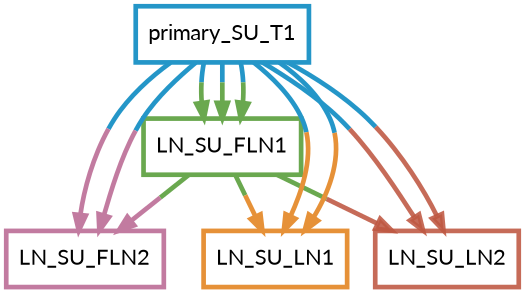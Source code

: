 digraph  {
dpi=600;size=3.5;
LN_SU_FLN1 [color="#6aa84fff", fillcolor=white, fontname=Lato, penwidth="3.0", shape=box];
LN_SU_FLN2 [color="#c27ba0ff", fillcolor=white, fontname=Lato, penwidth="3.0", shape=box];
LN_SU_LN1 [color="#e69138ff", fillcolor=white, fontname=Lato, penwidth="3.0", shape=box];
LN_SU_LN2 [color="#be5742e1", fillcolor=white, fontname=Lato, penwidth="3.0", shape=box];
primary_SU_T1 [color="#2496c8ff", fillcolor=white, fontname=Lato, penwidth="3.0", shape=box];
LN_SU_FLN1 -> LN_SU_FLN2  [color="#6aa84fff;0.5:#c27ba0ff", key=0, penwidth=3];
LN_SU_FLN1 -> LN_SU_LN1  [color="#6aa84fff;0.5:#e69138ff", key=0, penwidth=3];
LN_SU_FLN1 -> LN_SU_LN2  [color="#6aa84fff;0.5:#be5742e1", key=0, penwidth=3];
primary_SU_T1 -> LN_SU_FLN1  [color="#2496c8ff;0.5:#6aa84fff", key=0, penwidth=3];
primary_SU_T1 -> LN_SU_FLN1  [color="#2496c8ff;0.5:#6aa84fff", key=1, penwidth=3];
primary_SU_T1 -> LN_SU_FLN1  [color="#2496c8ff;0.5:#6aa84fff", key=2, penwidth=3];
primary_SU_T1 -> LN_SU_FLN2  [color="#2496c8ff;0.5:#c27ba0ff", key=0, penwidth=3];
primary_SU_T1 -> LN_SU_FLN2  [color="#2496c8ff;0.5:#c27ba0ff", key=1, penwidth=3];
primary_SU_T1 -> LN_SU_LN1  [color="#2496c8ff;0.5:#e69138ff", key=0, penwidth=3];
primary_SU_T1 -> LN_SU_LN1  [color="#2496c8ff;0.5:#e69138ff", key=1, penwidth=3];
primary_SU_T1 -> LN_SU_LN2  [color="#2496c8ff;0.5:#be5742e1", key=0, penwidth=3];
primary_SU_T1 -> LN_SU_LN2  [color="#2496c8ff;0.5:#be5742e1", key=1, penwidth=3];
}

